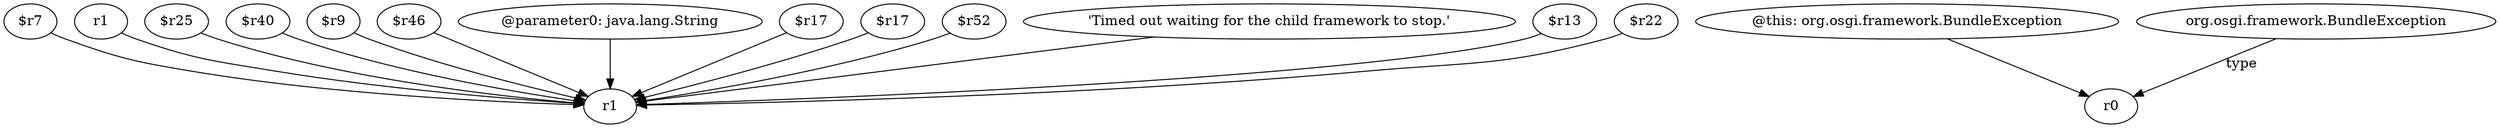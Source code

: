digraph g {
0[label="$r7"]
1[label="r1"]
0->1[label=""]
2[label="r1"]
2->1[label=""]
3[label="$r25"]
3->1[label=""]
4[label="$r40"]
4->1[label=""]
5[label="$r9"]
5->1[label=""]
6[label="$r46"]
6->1[label=""]
7[label="@this: org.osgi.framework.BundleException"]
8[label="r0"]
7->8[label=""]
9[label="@parameter0: java.lang.String"]
9->1[label=""]
10[label="$r17"]
10->1[label=""]
11[label="$r17"]
11->1[label=""]
12[label="$r52"]
12->1[label=""]
13[label="org.osgi.framework.BundleException"]
13->8[label="type"]
14[label="'Timed out waiting for the child framework to stop.'"]
14->1[label=""]
15[label="$r13"]
15->1[label=""]
16[label="$r22"]
16->1[label=""]
}